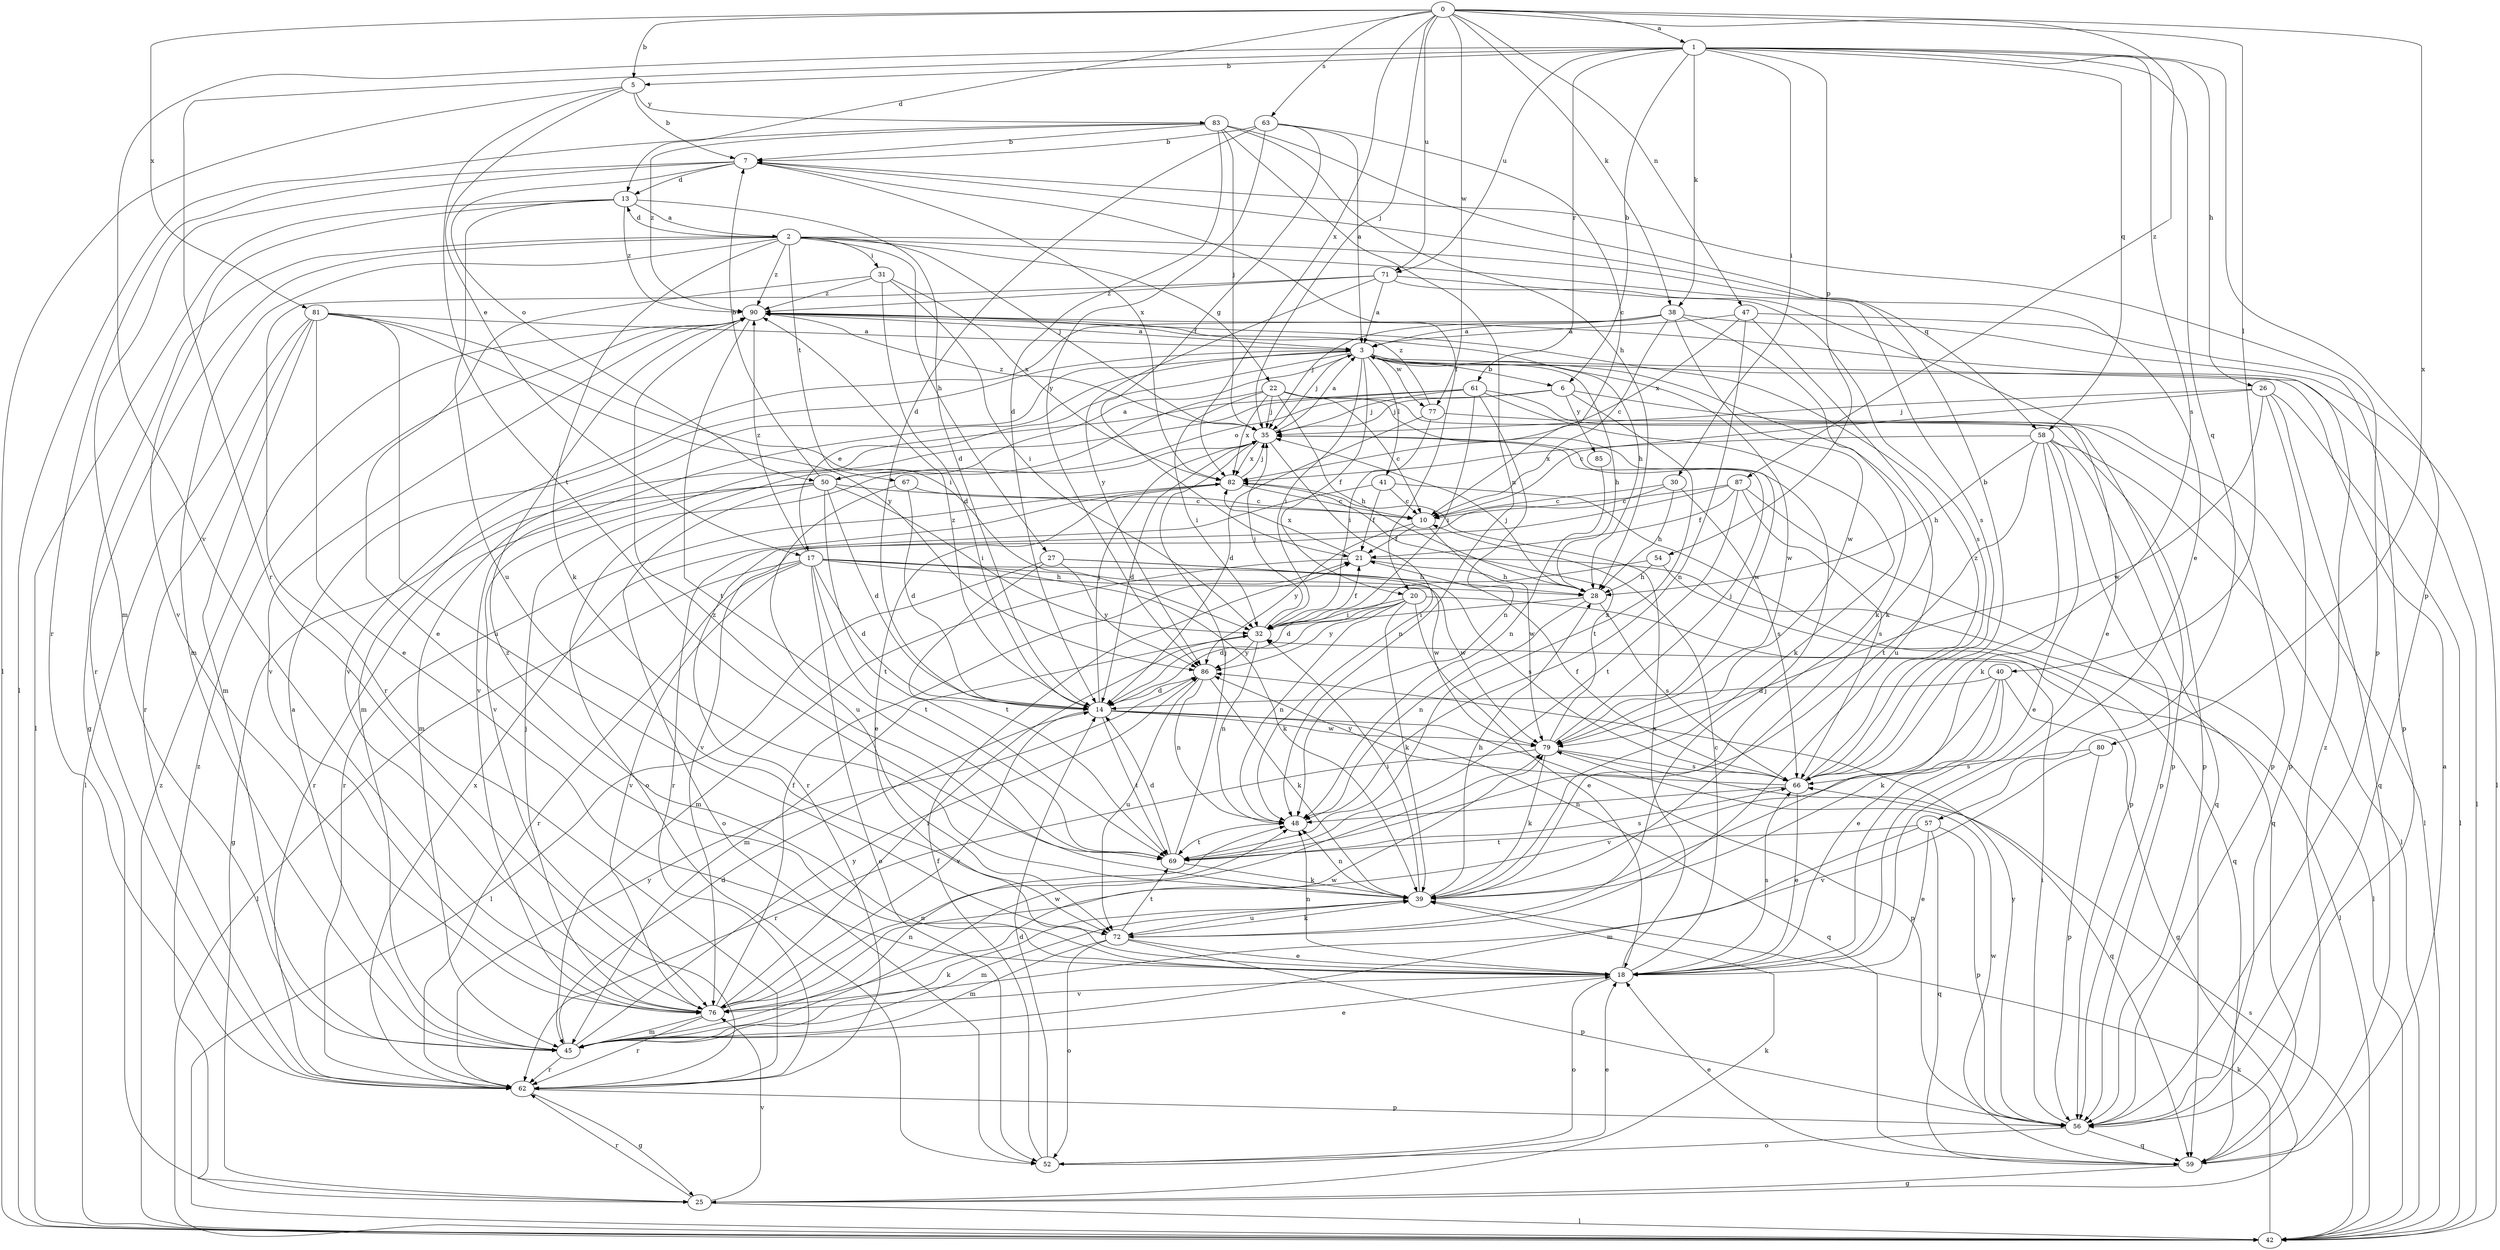 strict digraph  {
0;
1;
2;
3;
5;
6;
7;
10;
13;
14;
17;
18;
20;
21;
22;
25;
26;
27;
28;
30;
31;
32;
35;
38;
39;
40;
41;
42;
45;
47;
48;
50;
52;
54;
56;
57;
58;
59;
61;
62;
63;
66;
67;
69;
71;
72;
76;
77;
79;
80;
81;
82;
83;
85;
86;
87;
90;
0 -> 1  [label=a];
0 -> 5  [label=b];
0 -> 13  [label=d];
0 -> 35  [label=j];
0 -> 38  [label=k];
0 -> 40  [label=l];
0 -> 47  [label=n];
0 -> 63  [label=s];
0 -> 71  [label=u];
0 -> 77  [label=w];
0 -> 80  [label=x];
0 -> 81  [label=x];
0 -> 82  [label=x];
0 -> 87  [label=z];
1 -> 5  [label=b];
1 -> 6  [label=b];
1 -> 26  [label=h];
1 -> 30  [label=i];
1 -> 38  [label=k];
1 -> 54  [label=p];
1 -> 56  [label=p];
1 -> 57  [label=q];
1 -> 58  [label=q];
1 -> 61  [label=r];
1 -> 62  [label=r];
1 -> 66  [label=s];
1 -> 71  [label=u];
1 -> 76  [label=v];
2 -> 13  [label=d];
2 -> 22  [label=g];
2 -> 25  [label=g];
2 -> 27  [label=h];
2 -> 31  [label=i];
2 -> 35  [label=j];
2 -> 39  [label=k];
2 -> 45  [label=m];
2 -> 58  [label=q];
2 -> 62  [label=r];
2 -> 66  [label=s];
2 -> 67  [label=t];
2 -> 90  [label=z];
3 -> 6  [label=b];
3 -> 17  [label=e];
3 -> 20  [label=f];
3 -> 28  [label=h];
3 -> 32  [label=i];
3 -> 35  [label=j];
3 -> 41  [label=l];
3 -> 42  [label=l];
3 -> 45  [label=m];
3 -> 72  [label=u];
3 -> 76  [label=v];
3 -> 77  [label=w];
3 -> 79  [label=w];
5 -> 7  [label=b];
5 -> 17  [label=e];
5 -> 42  [label=l];
5 -> 69  [label=t];
5 -> 83  [label=y];
6 -> 35  [label=j];
6 -> 42  [label=l];
6 -> 50  [label=o];
6 -> 69  [label=t];
6 -> 85  [label=y];
7 -> 13  [label=d];
7 -> 20  [label=f];
7 -> 45  [label=m];
7 -> 50  [label=o];
7 -> 56  [label=p];
7 -> 62  [label=r];
7 -> 82  [label=x];
10 -> 21  [label=f];
10 -> 79  [label=w];
10 -> 86  [label=y];
13 -> 2  [label=a];
13 -> 14  [label=d];
13 -> 42  [label=l];
13 -> 72  [label=u];
13 -> 76  [label=v];
13 -> 90  [label=z];
14 -> 35  [label=j];
14 -> 56  [label=p];
14 -> 59  [label=q];
14 -> 69  [label=t];
14 -> 76  [label=v];
14 -> 79  [label=w];
14 -> 90  [label=z];
17 -> 14  [label=d];
17 -> 28  [label=h];
17 -> 39  [label=k];
17 -> 42  [label=l];
17 -> 52  [label=o];
17 -> 62  [label=r];
17 -> 66  [label=s];
17 -> 69  [label=t];
17 -> 76  [label=v];
17 -> 79  [label=w];
17 -> 90  [label=z];
18 -> 10  [label=c];
18 -> 48  [label=n];
18 -> 52  [label=o];
18 -> 66  [label=s];
18 -> 76  [label=v];
18 -> 82  [label=x];
18 -> 90  [label=z];
20 -> 14  [label=d];
20 -> 18  [label=e];
20 -> 32  [label=i];
20 -> 39  [label=k];
20 -> 42  [label=l];
20 -> 48  [label=n];
20 -> 86  [label=y];
21 -> 28  [label=h];
21 -> 42  [label=l];
21 -> 45  [label=m];
21 -> 82  [label=x];
22 -> 10  [label=c];
22 -> 28  [label=h];
22 -> 32  [label=i];
22 -> 35  [label=j];
22 -> 52  [label=o];
22 -> 56  [label=p];
22 -> 79  [label=w];
22 -> 82  [label=x];
25 -> 39  [label=k];
25 -> 42  [label=l];
25 -> 62  [label=r];
25 -> 76  [label=v];
25 -> 90  [label=z];
26 -> 10  [label=c];
26 -> 35  [label=j];
26 -> 42  [label=l];
26 -> 56  [label=p];
26 -> 59  [label=q];
26 -> 79  [label=w];
27 -> 28  [label=h];
27 -> 42  [label=l];
27 -> 69  [label=t];
27 -> 79  [label=w];
27 -> 86  [label=y];
28 -> 32  [label=i];
28 -> 35  [label=j];
28 -> 48  [label=n];
28 -> 66  [label=s];
30 -> 10  [label=c];
30 -> 28  [label=h];
30 -> 62  [label=r];
30 -> 66  [label=s];
31 -> 14  [label=d];
31 -> 18  [label=e];
31 -> 32  [label=i];
31 -> 82  [label=x];
31 -> 90  [label=z];
32 -> 21  [label=f];
32 -> 35  [label=j];
32 -> 45  [label=m];
32 -> 48  [label=n];
32 -> 86  [label=y];
35 -> 3  [label=a];
35 -> 14  [label=d];
35 -> 48  [label=n];
35 -> 82  [label=x];
35 -> 90  [label=z];
38 -> 3  [label=a];
38 -> 10  [label=c];
38 -> 35  [label=j];
38 -> 39  [label=k];
38 -> 42  [label=l];
38 -> 76  [label=v];
38 -> 79  [label=w];
39 -> 28  [label=h];
39 -> 32  [label=i];
39 -> 45  [label=m];
39 -> 48  [label=n];
39 -> 72  [label=u];
39 -> 90  [label=z];
40 -> 14  [label=d];
40 -> 18  [label=e];
40 -> 25  [label=g];
40 -> 39  [label=k];
40 -> 76  [label=v];
41 -> 10  [label=c];
41 -> 21  [label=f];
41 -> 56  [label=p];
41 -> 62  [label=r];
42 -> 39  [label=k];
42 -> 66  [label=s];
42 -> 90  [label=z];
45 -> 3  [label=a];
45 -> 14  [label=d];
45 -> 18  [label=e];
45 -> 39  [label=k];
45 -> 48  [label=n];
45 -> 62  [label=r];
45 -> 79  [label=w];
45 -> 86  [label=y];
47 -> 3  [label=a];
47 -> 39  [label=k];
47 -> 48  [label=n];
47 -> 56  [label=p];
47 -> 82  [label=x];
48 -> 69  [label=t];
50 -> 3  [label=a];
50 -> 7  [label=b];
50 -> 10  [label=c];
50 -> 14  [label=d];
50 -> 25  [label=g];
50 -> 32  [label=i];
50 -> 52  [label=o];
50 -> 62  [label=r];
50 -> 69  [label=t];
52 -> 14  [label=d];
52 -> 18  [label=e];
52 -> 21  [label=f];
54 -> 14  [label=d];
54 -> 28  [label=h];
54 -> 59  [label=q];
56 -> 32  [label=i];
56 -> 52  [label=o];
56 -> 59  [label=q];
56 -> 86  [label=y];
57 -> 18  [label=e];
57 -> 45  [label=m];
57 -> 56  [label=p];
57 -> 59  [label=q];
57 -> 69  [label=t];
58 -> 18  [label=e];
58 -> 28  [label=h];
58 -> 39  [label=k];
58 -> 42  [label=l];
58 -> 56  [label=p];
58 -> 59  [label=q];
58 -> 69  [label=t];
58 -> 82  [label=x];
59 -> 3  [label=a];
59 -> 18  [label=e];
59 -> 25  [label=g];
59 -> 79  [label=w];
59 -> 90  [label=z];
61 -> 32  [label=i];
61 -> 35  [label=j];
61 -> 39  [label=k];
61 -> 45  [label=m];
61 -> 48  [label=n];
61 -> 56  [label=p];
61 -> 76  [label=v];
62 -> 25  [label=g];
62 -> 56  [label=p];
62 -> 82  [label=x];
62 -> 86  [label=y];
63 -> 3  [label=a];
63 -> 7  [label=b];
63 -> 10  [label=c];
63 -> 14  [label=d];
63 -> 21  [label=f];
63 -> 86  [label=y];
66 -> 7  [label=b];
66 -> 18  [label=e];
66 -> 21  [label=f];
66 -> 48  [label=n];
66 -> 86  [label=y];
66 -> 90  [label=z];
67 -> 10  [label=c];
67 -> 14  [label=d];
67 -> 72  [label=u];
69 -> 14  [label=d];
69 -> 35  [label=j];
69 -> 39  [label=k];
69 -> 66  [label=s];
71 -> 3  [label=a];
71 -> 18  [label=e];
71 -> 62  [label=r];
71 -> 66  [label=s];
71 -> 86  [label=y];
71 -> 90  [label=z];
72 -> 18  [label=e];
72 -> 35  [label=j];
72 -> 39  [label=k];
72 -> 45  [label=m];
72 -> 52  [label=o];
72 -> 56  [label=p];
72 -> 69  [label=t];
76 -> 21  [label=f];
76 -> 32  [label=i];
76 -> 35  [label=j];
76 -> 45  [label=m];
76 -> 48  [label=n];
76 -> 62  [label=r];
76 -> 79  [label=w];
77 -> 14  [label=d];
77 -> 32  [label=i];
77 -> 56  [label=p];
77 -> 90  [label=z];
79 -> 35  [label=j];
79 -> 39  [label=k];
79 -> 59  [label=q];
79 -> 62  [label=r];
79 -> 66  [label=s];
79 -> 82  [label=x];
80 -> 56  [label=p];
80 -> 66  [label=s];
80 -> 76  [label=v];
81 -> 3  [label=a];
81 -> 18  [label=e];
81 -> 32  [label=i];
81 -> 42  [label=l];
81 -> 45  [label=m];
81 -> 62  [label=r];
81 -> 72  [label=u];
81 -> 86  [label=y];
82 -> 10  [label=c];
82 -> 18  [label=e];
82 -> 35  [label=j];
82 -> 62  [label=r];
83 -> 7  [label=b];
83 -> 14  [label=d];
83 -> 18  [label=e];
83 -> 28  [label=h];
83 -> 35  [label=j];
83 -> 42  [label=l];
83 -> 48  [label=n];
83 -> 90  [label=z];
85 -> 48  [label=n];
86 -> 14  [label=d];
86 -> 39  [label=k];
86 -> 48  [label=n];
86 -> 72  [label=u];
87 -> 10  [label=c];
87 -> 21  [label=f];
87 -> 59  [label=q];
87 -> 66  [label=s];
87 -> 69  [label=t];
87 -> 76  [label=v];
90 -> 3  [label=a];
90 -> 28  [label=h];
90 -> 69  [label=t];
90 -> 76  [label=v];
}
